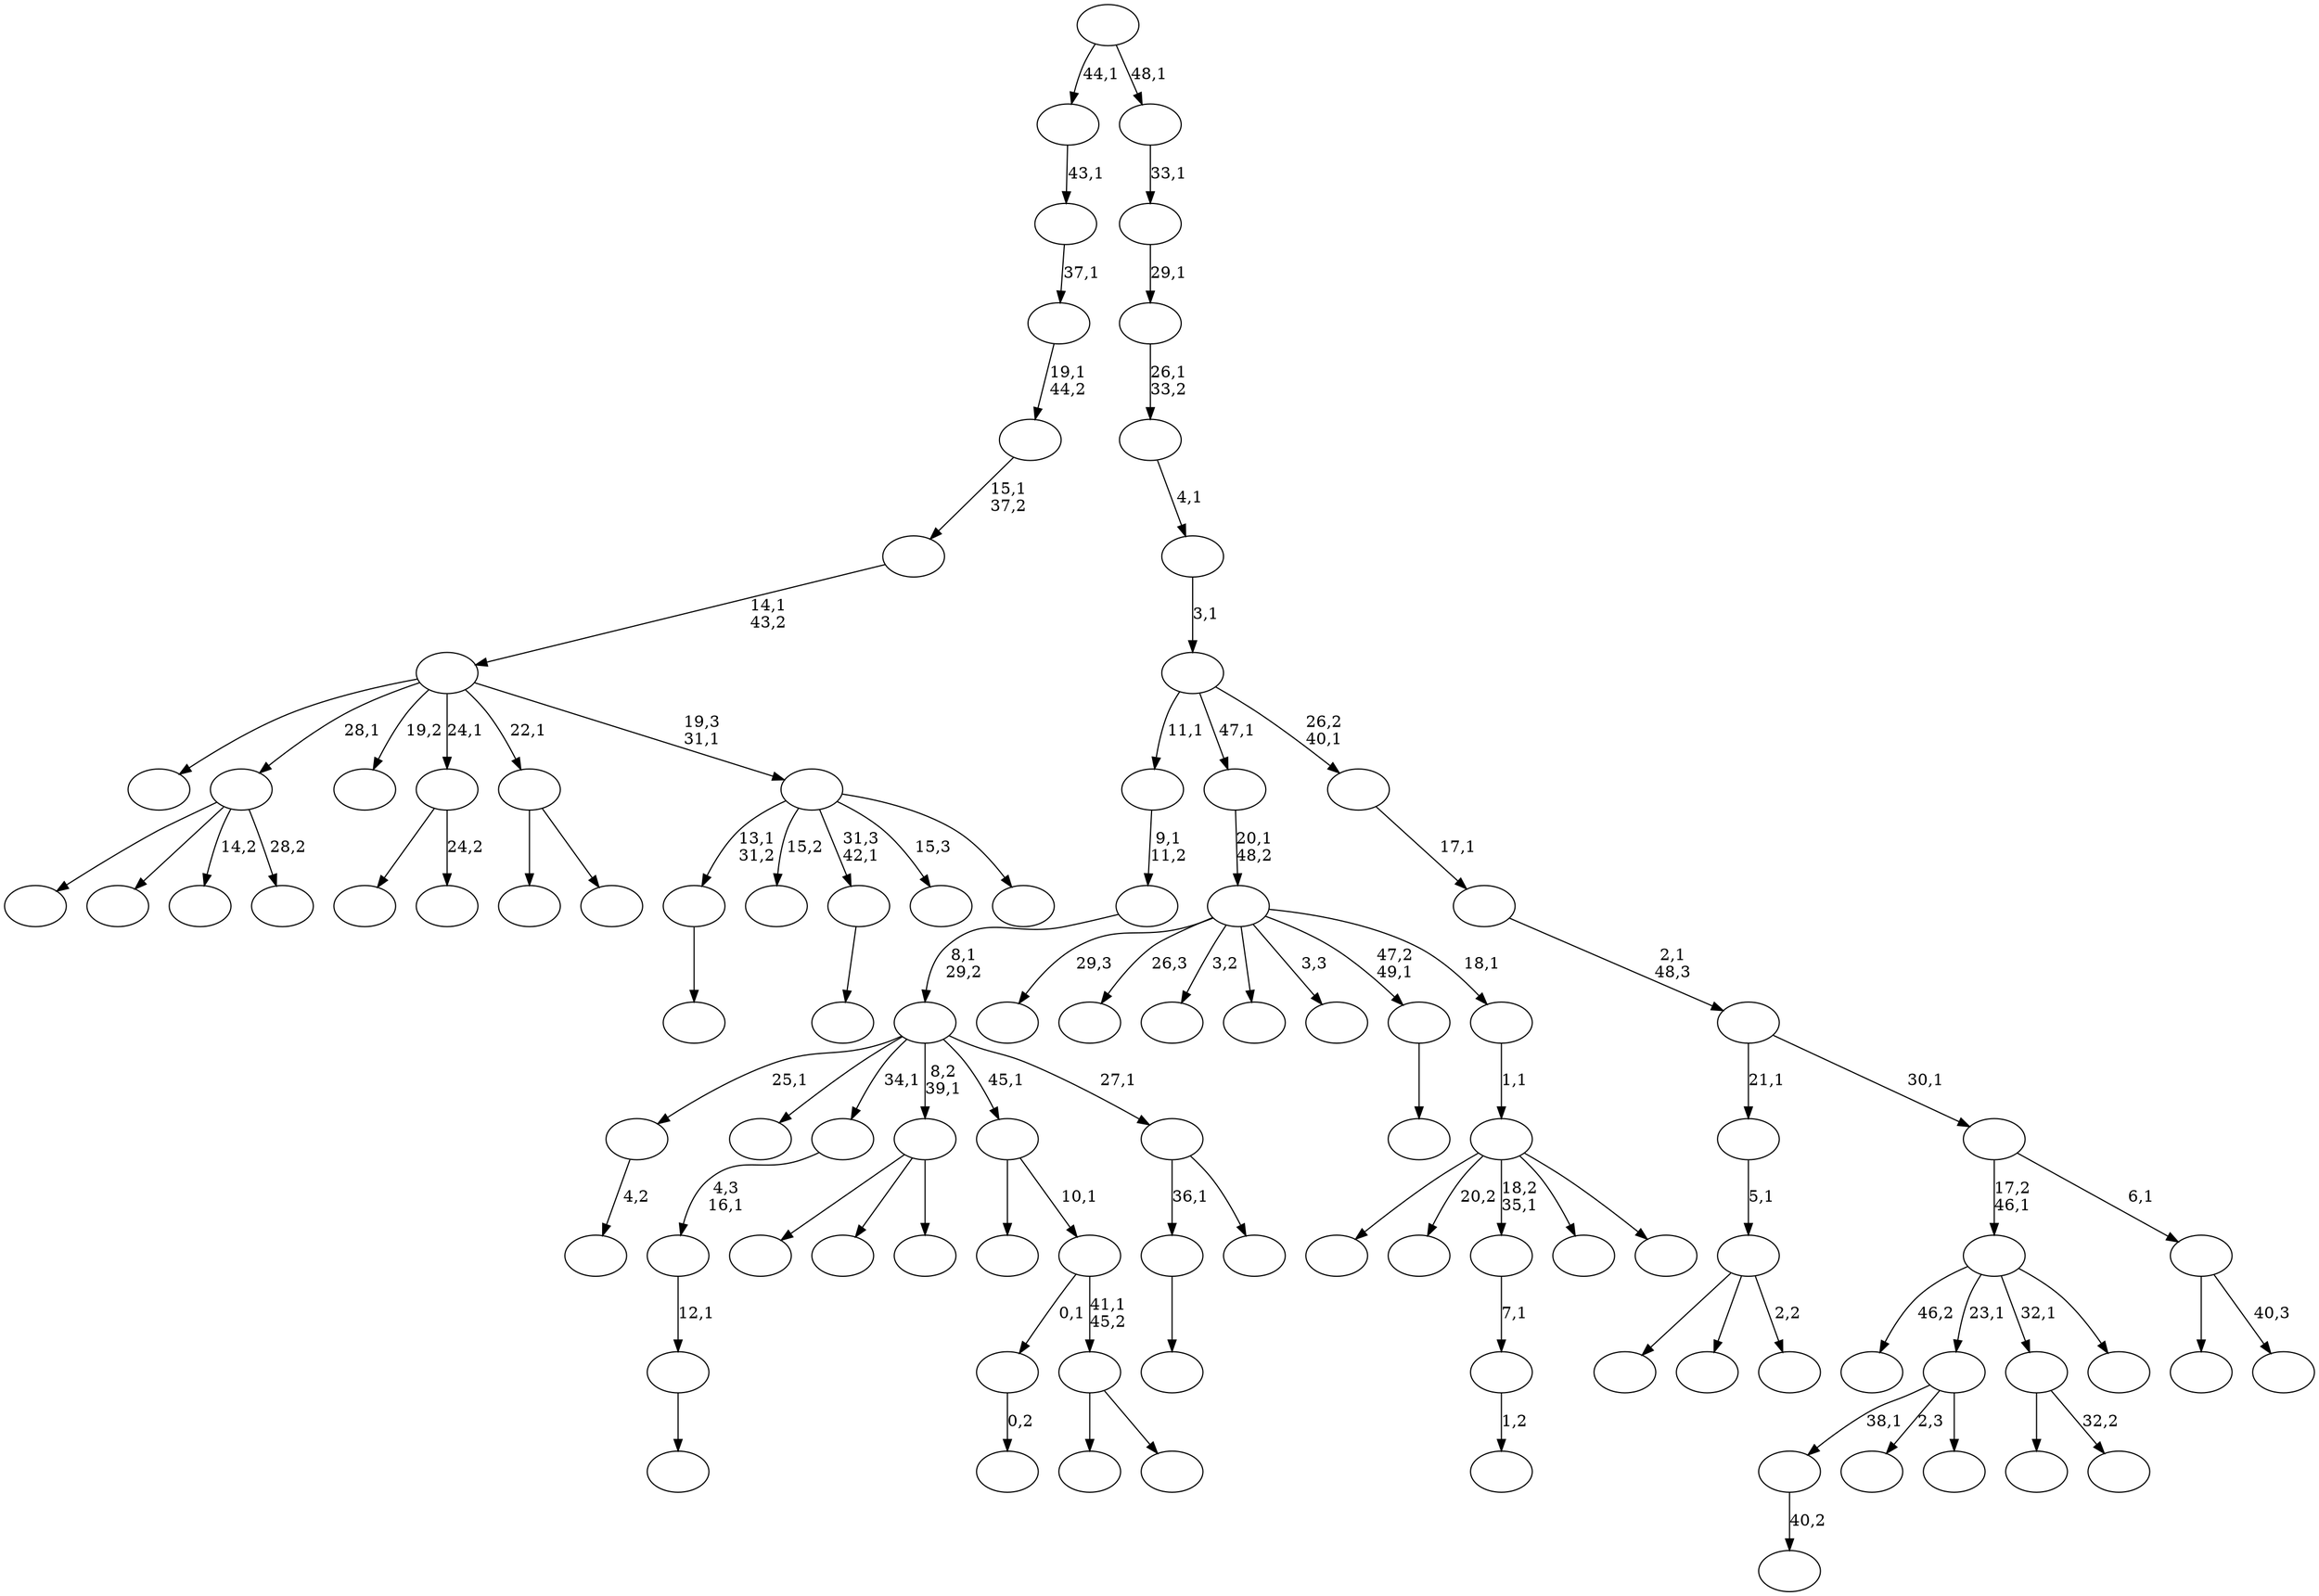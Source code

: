 digraph T {
	100 [label=""]
	99 [label=""]
	98 [label=""]
	97 [label=""]
	96 [label=""]
	95 [label=""]
	94 [label=""]
	93 [label=""]
	92 [label=""]
	91 [label=""]
	90 [label=""]
	89 [label=""]
	88 [label=""]
	87 [label=""]
	86 [label=""]
	85 [label=""]
	84 [label=""]
	83 [label=""]
	82 [label=""]
	81 [label=""]
	80 [label=""]
	79 [label=""]
	78 [label=""]
	77 [label=""]
	76 [label=""]
	75 [label=""]
	74 [label=""]
	73 [label=""]
	72 [label=""]
	71 [label=""]
	70 [label=""]
	69 [label=""]
	68 [label=""]
	67 [label=""]
	66 [label=""]
	65 [label=""]
	64 [label=""]
	63 [label=""]
	62 [label=""]
	61 [label=""]
	60 [label=""]
	59 [label=""]
	58 [label=""]
	57 [label=""]
	56 [label=""]
	55 [label=""]
	54 [label=""]
	53 [label=""]
	52 [label=""]
	51 [label=""]
	50 [label=""]
	49 [label=""]
	48 [label=""]
	47 [label=""]
	46 [label=""]
	45 [label=""]
	44 [label=""]
	43 [label=""]
	42 [label=""]
	41 [label=""]
	40 [label=""]
	39 [label=""]
	38 [label=""]
	37 [label=""]
	36 [label=""]
	35 [label=""]
	34 [label=""]
	33 [label=""]
	32 [label=""]
	31 [label=""]
	30 [label=""]
	29 [label=""]
	28 [label=""]
	27 [label=""]
	26 [label=""]
	25 [label=""]
	24 [label=""]
	23 [label=""]
	22 [label=""]
	21 [label=""]
	20 [label=""]
	19 [label=""]
	18 [label=""]
	17 [label=""]
	16 [label=""]
	15 [label=""]
	14 [label=""]
	13 [label=""]
	12 [label=""]
	11 [label=""]
	10 [label=""]
	9 [label=""]
	8 [label=""]
	7 [label=""]
	6 [label=""]
	5 [label=""]
	4 [label=""]
	3 [label=""]
	2 [label=""]
	1 [label=""]
	0 [label=""]
	97 -> 98 [label="0,2"]
	94 -> 95 [label=""]
	92 -> 93 [label=""]
	87 -> 88 [label="4,2"]
	85 -> 86 [label="40,2"]
	79 -> 80 [label=""]
	70 -> 71 [label="1,2"]
	69 -> 70 [label="7,1"]
	65 -> 89 [label=""]
	65 -> 68 [label=""]
	65 -> 66 [label="2,2"]
	64 -> 65 [label="5,1"]
	62 -> 84 [label=""]
	62 -> 76 [label=""]
	62 -> 67 [label="14,2"]
	62 -> 63 [label="28,2"]
	56 -> 57 [label=""]
	55 -> 56 [label="12,1"]
	54 -> 55 [label="4,3\n16,1"]
	52 -> 85 [label="38,1"]
	52 -> 83 [label="2,3"]
	52 -> 53 [label=""]
	49 -> 73 [label=""]
	49 -> 58 [label=""]
	49 -> 50 [label=""]
	45 -> 51 [label=""]
	45 -> 46 [label="32,2"]
	43 -> 59 [label=""]
	43 -> 44 [label=""]
	42 -> 97 [label="0,1"]
	42 -> 43 [label="41,1\n45,2"]
	41 -> 100 [label=""]
	41 -> 42 [label="10,1"]
	39 -> 40 [label=""]
	36 -> 38 [label=""]
	36 -> 37 [label="24,2"]
	33 -> 96 [label=""]
	33 -> 34 [label=""]
	31 -> 78 [label="46,2"]
	31 -> 52 [label="23,1"]
	31 -> 45 [label="32,1"]
	31 -> 32 [label=""]
	29 -> 92 [label="36,1"]
	29 -> 30 [label=""]
	28 -> 87 [label="25,1"]
	28 -> 74 [label=""]
	28 -> 54 [label="34,1"]
	28 -> 49 [label="8,2\n39,1"]
	28 -> 41 [label="45,1"]
	28 -> 29 [label="27,1"]
	27 -> 28 [label="8,1\n29,2"]
	26 -> 27 [label="9,1\n11,2"]
	24 -> 91 [label=""]
	24 -> 90 [label="20,2"]
	24 -> 69 [label="18,2\n35,1"]
	24 -> 61 [label=""]
	24 -> 25 [label=""]
	23 -> 24 [label="1,1"]
	22 -> 99 [label="29,3"]
	22 -> 81 [label="26,3"]
	22 -> 77 [label="3,2"]
	22 -> 48 [label=""]
	22 -> 47 [label="3,3"]
	22 -> 39 [label="47,2\n49,1"]
	22 -> 23 [label="18,1"]
	21 -> 22 [label="20,1\n48,2"]
	19 -> 94 [label="13,1\n31,2"]
	19 -> 82 [label="15,2"]
	19 -> 79 [label="31,3\n42,1"]
	19 -> 35 [label="15,3"]
	19 -> 20 [label=""]
	18 -> 72 [label=""]
	18 -> 62 [label="28,1"]
	18 -> 60 [label="19,2"]
	18 -> 36 [label="24,1"]
	18 -> 33 [label="22,1"]
	18 -> 19 [label="19,3\n31,1"]
	17 -> 18 [label="14,1\n43,2"]
	16 -> 17 [label="15,1\n37,2"]
	15 -> 16 [label="19,1\n44,2"]
	14 -> 15 [label="37,1"]
	13 -> 14 [label="43,1"]
	11 -> 75 [label=""]
	11 -> 12 [label="40,3"]
	10 -> 31 [label="17,2\n46,1"]
	10 -> 11 [label="6,1"]
	9 -> 64 [label="21,1"]
	9 -> 10 [label="30,1"]
	8 -> 9 [label="2,1\n48,3"]
	7 -> 8 [label="17,1"]
	6 -> 26 [label="11,1"]
	6 -> 21 [label="47,1"]
	6 -> 7 [label="26,2\n40,1"]
	5 -> 6 [label="3,1"]
	4 -> 5 [label="4,1"]
	3 -> 4 [label="26,1\n33,2"]
	2 -> 3 [label="29,1"]
	1 -> 2 [label="33,1"]
	0 -> 13 [label="44,1"]
	0 -> 1 [label="48,1"]
}
